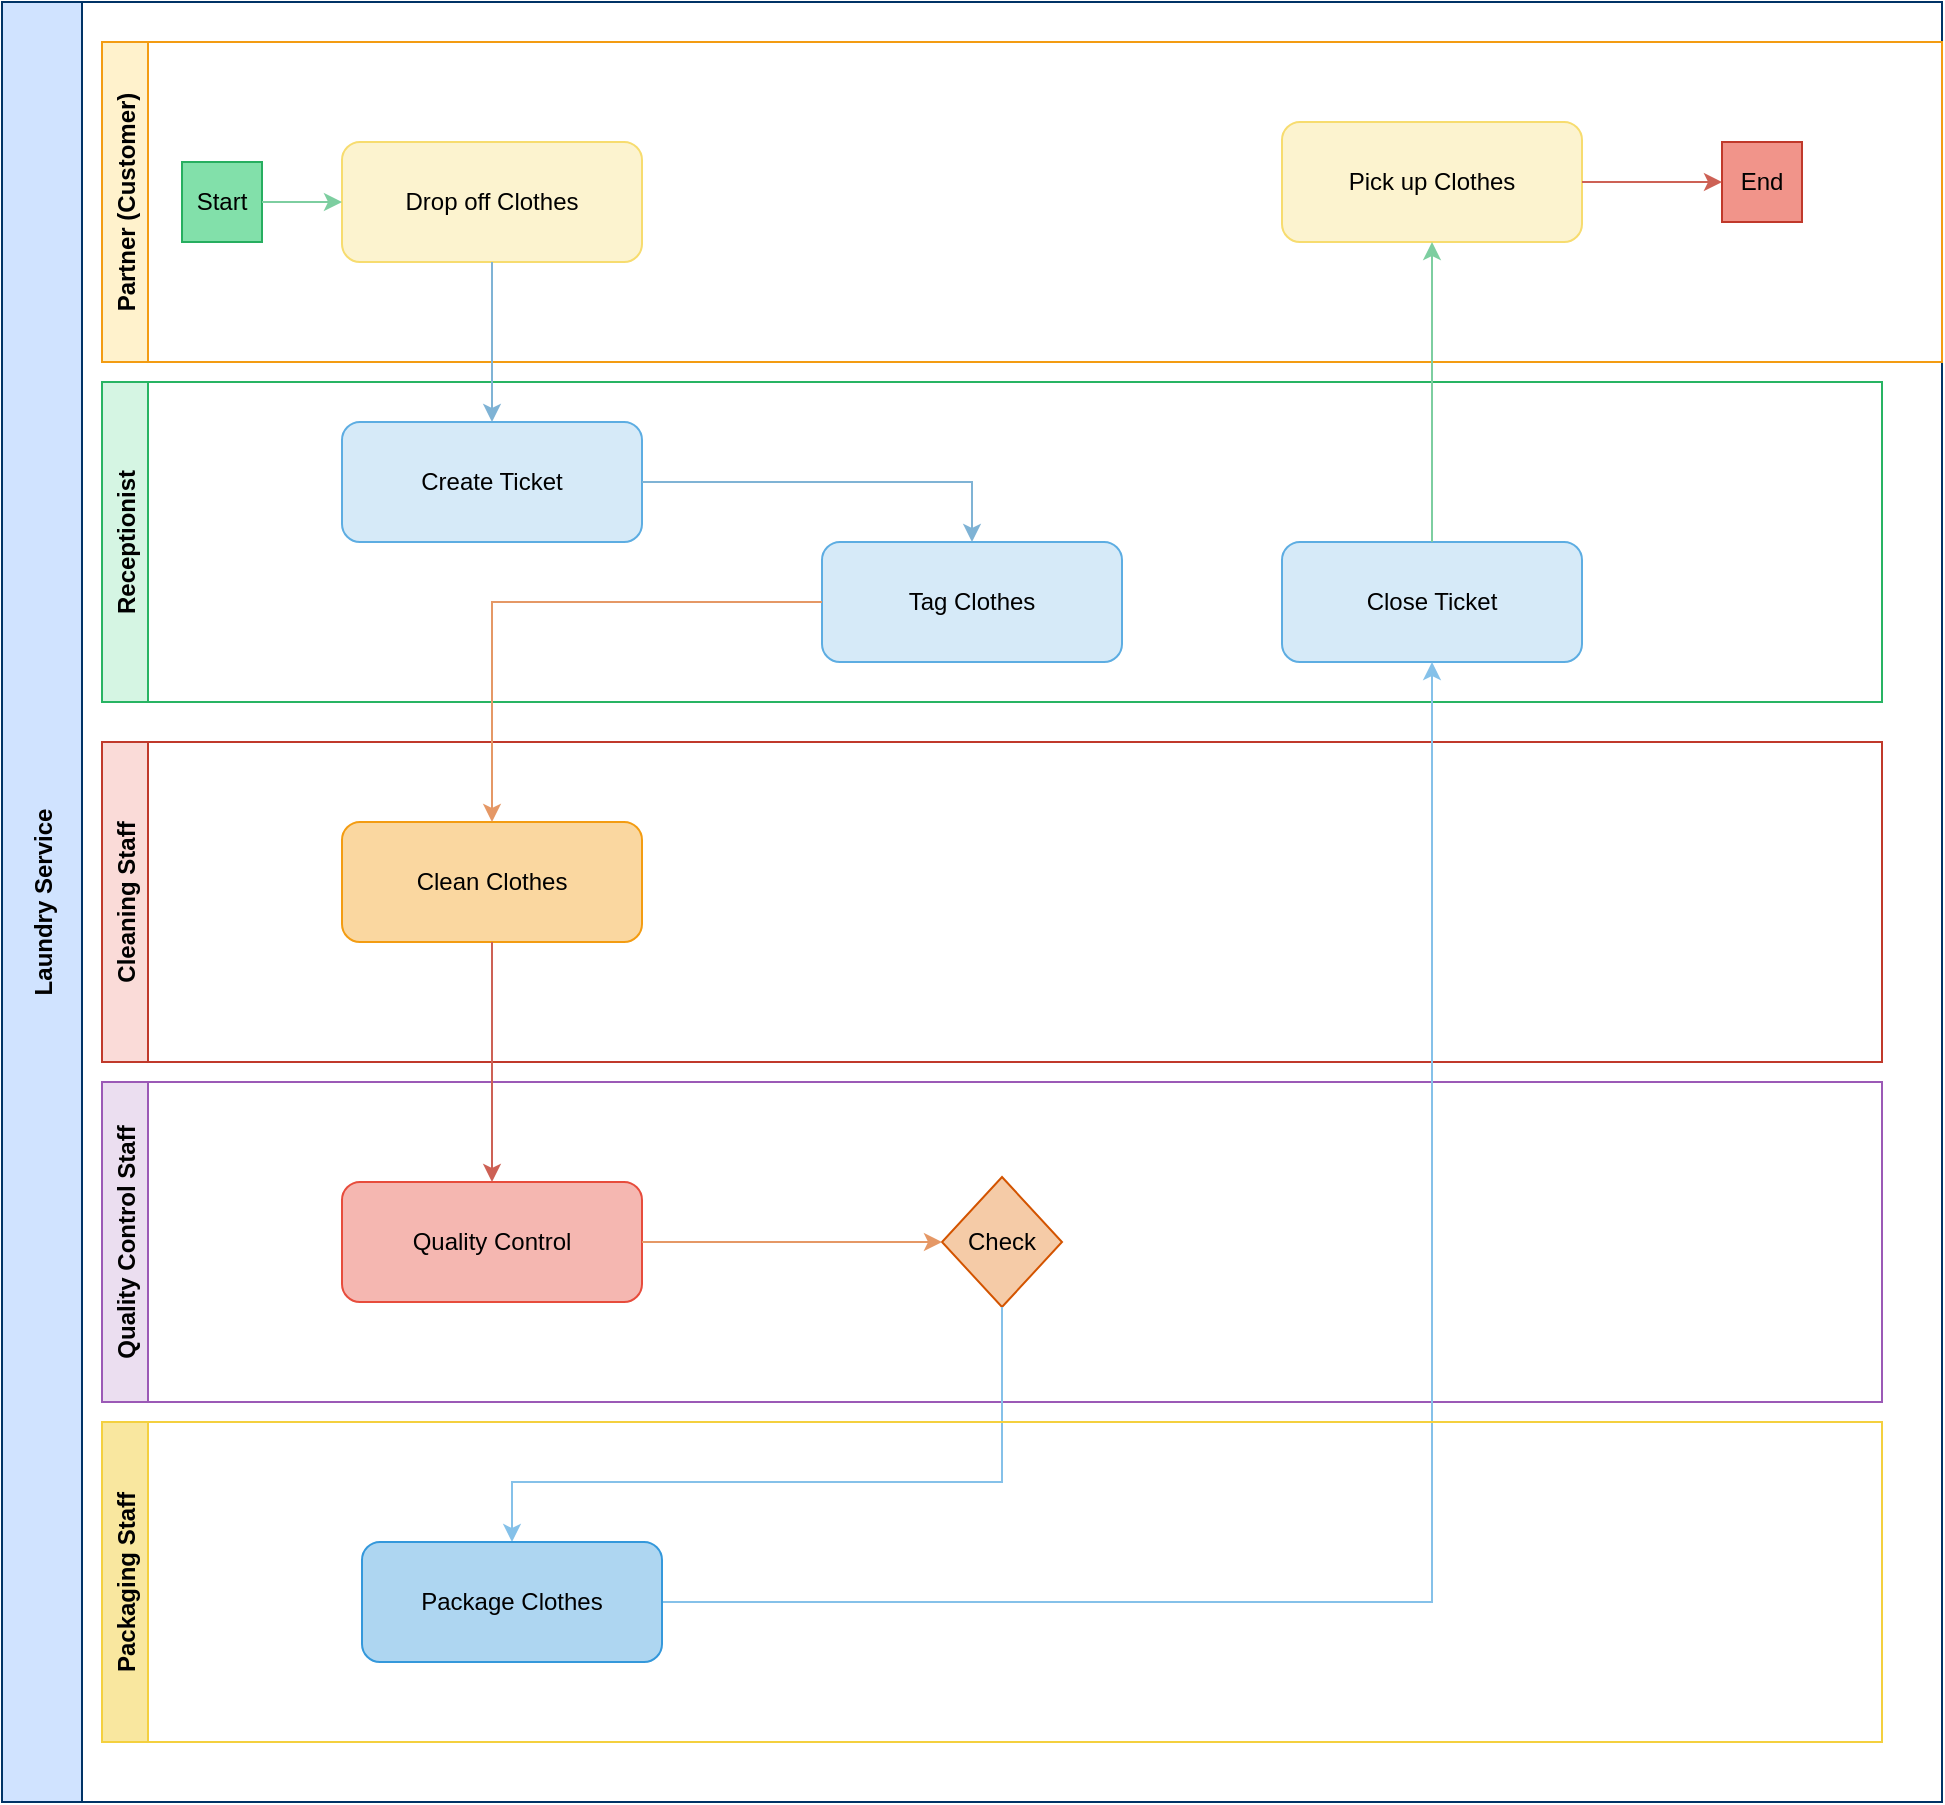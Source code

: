 <mxfile version="24.8.3">
  <diagram name="Page-1" id="hY31qH-Y6biHrw9Kc4iG">
    <mxGraphModel dx="1603" dy="872" grid="1" gridSize="10" guides="1" tooltips="1" connect="1" arrows="1" fold="1" page="1" pageScale="1" pageWidth="827" pageHeight="1169" math="0" shadow="0">
      <root>
        <mxCell id="0" />
        <mxCell id="1" parent="0" />
        <mxCell id="5P1oW9Gp2o6hpsTj5wd0-21" value="" style="group" vertex="1" connectable="0" parent="1">
          <mxGeometry x="20" y="20" width="970" height="900" as="geometry" />
        </mxCell>
        <mxCell id="5P1oW9Gp2o6hpsTj5wd0-22" value="Laundry Service" style="swimlane;horizontal=0;fillColor=#D0E3FF;strokeColor=#036;startSize=40;" vertex="1" parent="5P1oW9Gp2o6hpsTj5wd0-21">
          <mxGeometry width="970" height="900" as="geometry" />
        </mxCell>
        <mxCell id="5P1oW9Gp2o6hpsTj5wd0-23" value="Partner (Customer)" style="swimlane;horizontal=0;fillColor=#FFF2CC;strokeColor=#F39C12;" vertex="1" parent="5P1oW9Gp2o6hpsTj5wd0-22">
          <mxGeometry x="50" y="20" width="920" height="160" as="geometry">
            <mxRectangle x="50" y="20" width="40" height="130" as="alternateBounds" />
          </mxGeometry>
        </mxCell>
        <mxCell id="5P1oW9Gp2o6hpsTj5wd0-24" value="Start" style="ellipse;shape=startEvent;fillColor=#82E0AA;strokeColor=#27AE60;whiteSpace=wrap;" vertex="1" parent="5P1oW9Gp2o6hpsTj5wd0-23">
          <mxGeometry x="40" y="60" width="40" height="40" as="geometry" />
        </mxCell>
        <mxCell id="5P1oW9Gp2o6hpsTj5wd0-25" value="Drop off Clothes" style="rounded=1;whiteSpace=wrap;fillColor=#FCF3CF;strokeColor=#F7DC6F;" vertex="1" parent="5P1oW9Gp2o6hpsTj5wd0-23">
          <mxGeometry x="120" y="50" width="150" height="60" as="geometry" />
        </mxCell>
        <mxCell id="5P1oW9Gp2o6hpsTj5wd0-26" value="Pick up Clothes" style="rounded=1;whiteSpace=wrap;fillColor=#FCF3CF;strokeColor=#F7DC6F;" vertex="1" parent="5P1oW9Gp2o6hpsTj5wd0-23">
          <mxGeometry x="590" y="40" width="150" height="60" as="geometry" />
        </mxCell>
        <mxCell id="5P1oW9Gp2o6hpsTj5wd0-27" value="End" style="ellipse;shape=endEvent;fillColor=#F1948A;strokeColor=#C0392B;whiteSpace=wrap;" vertex="1" parent="5P1oW9Gp2o6hpsTj5wd0-23">
          <mxGeometry x="810" y="50" width="40" height="40" as="geometry" />
        </mxCell>
        <mxCell id="5P1oW9Gp2o6hpsTj5wd0-28" style="edgeStyle=orthogonalEdgeStyle;rounded=0;strokeColor=#7DCEA0;" edge="1" parent="5P1oW9Gp2o6hpsTj5wd0-23" source="5P1oW9Gp2o6hpsTj5wd0-24" target="5P1oW9Gp2o6hpsTj5wd0-25">
          <mxGeometry relative="1" as="geometry" />
        </mxCell>
        <mxCell id="5P1oW9Gp2o6hpsTj5wd0-29" style="edgeStyle=orthogonalEdgeStyle;rounded=0;strokeColor=#CD6155;" edge="1" parent="5P1oW9Gp2o6hpsTj5wd0-23" source="5P1oW9Gp2o6hpsTj5wd0-26" target="5P1oW9Gp2o6hpsTj5wd0-27">
          <mxGeometry relative="1" as="geometry" />
        </mxCell>
        <mxCell id="5P1oW9Gp2o6hpsTj5wd0-30" value="Receptionist" style="swimlane;horizontal=0;fillColor=#D5F5E3;strokeColor=#28B463;" vertex="1" parent="5P1oW9Gp2o6hpsTj5wd0-22">
          <mxGeometry x="50" y="190" width="890" height="160" as="geometry">
            <mxRectangle x="50" y="190" width="40" height="100" as="alternateBounds" />
          </mxGeometry>
        </mxCell>
        <mxCell id="5P1oW9Gp2o6hpsTj5wd0-31" value="Tag Clothes" style="rounded=1;whiteSpace=wrap;fillColor=#D6EAF8;strokeColor=#5DADE2;" vertex="1" parent="5P1oW9Gp2o6hpsTj5wd0-30">
          <mxGeometry x="360" y="80" width="150" height="60" as="geometry" />
        </mxCell>
        <mxCell id="5P1oW9Gp2o6hpsTj5wd0-32" value="Close Ticket" style="rounded=1;whiteSpace=wrap;fillColor=#D6EAF8;strokeColor=#5DADE2;" vertex="1" parent="5P1oW9Gp2o6hpsTj5wd0-30">
          <mxGeometry x="590" y="80" width="150" height="60" as="geometry" />
        </mxCell>
        <mxCell id="5P1oW9Gp2o6hpsTj5wd0-33" value="Create Ticket" style="rounded=1;whiteSpace=wrap;fillColor=#D6EAF8;strokeColor=#5DADE2;" vertex="1" parent="5P1oW9Gp2o6hpsTj5wd0-30">
          <mxGeometry x="120" y="20" width="150" height="60" as="geometry" />
        </mxCell>
        <mxCell id="5P1oW9Gp2o6hpsTj5wd0-34" style="edgeStyle=orthogonalEdgeStyle;rounded=0;strokeColor=#7FB3D5;entryX=0.5;entryY=0;entryDx=0;entryDy=0;" edge="1" parent="5P1oW9Gp2o6hpsTj5wd0-30" source="5P1oW9Gp2o6hpsTj5wd0-33" target="5P1oW9Gp2o6hpsTj5wd0-31">
          <mxGeometry relative="1" as="geometry" />
        </mxCell>
        <mxCell id="5P1oW9Gp2o6hpsTj5wd0-35" value="Cleaning Staff" style="swimlane;horizontal=0;fillColor=#FADBD8;strokeColor=#C0392B;" vertex="1" parent="5P1oW9Gp2o6hpsTj5wd0-22">
          <mxGeometry x="50" y="370" width="890" height="160" as="geometry">
            <mxRectangle x="50" y="370" width="40" height="110" as="alternateBounds" />
          </mxGeometry>
        </mxCell>
        <mxCell id="5P1oW9Gp2o6hpsTj5wd0-36" value="Clean Clothes" style="rounded=1;whiteSpace=wrap;fillColor=#FAD7A0;strokeColor=#F39C12;" vertex="1" parent="5P1oW9Gp2o6hpsTj5wd0-35">
          <mxGeometry x="120" y="40" width="150" height="60" as="geometry" />
        </mxCell>
        <mxCell id="5P1oW9Gp2o6hpsTj5wd0-37" value="Quality Control Staff" style="swimlane;horizontal=0;fillColor=#EBDEF0;strokeColor=#9B59B6;" vertex="1" parent="5P1oW9Gp2o6hpsTj5wd0-22">
          <mxGeometry x="50" y="540" width="890" height="160" as="geometry">
            <mxRectangle x="50" y="540" width="40" height="140" as="alternateBounds" />
          </mxGeometry>
        </mxCell>
        <mxCell id="5P1oW9Gp2o6hpsTj5wd0-38" value="Check" style="rhombus;whiteSpace=wrap;fillColor=#F5CBA7;strokeColor=#D35400;" vertex="1" parent="5P1oW9Gp2o6hpsTj5wd0-37">
          <mxGeometry x="420" y="47.5" width="60" height="65" as="geometry" />
        </mxCell>
        <mxCell id="5P1oW9Gp2o6hpsTj5wd0-39" value="Quality Control" style="rounded=1;whiteSpace=wrap;fillColor=#F5B7B1;strokeColor=#E74C3C;" vertex="1" parent="5P1oW9Gp2o6hpsTj5wd0-37">
          <mxGeometry x="120" y="50" width="150" height="60" as="geometry" />
        </mxCell>
        <mxCell id="5P1oW9Gp2o6hpsTj5wd0-40" style="edgeStyle=orthogonalEdgeStyle;rounded=0;strokeColor=#E59866;entryX=0;entryY=0.5;entryDx=0;entryDy=0;" edge="1" parent="5P1oW9Gp2o6hpsTj5wd0-37" source="5P1oW9Gp2o6hpsTj5wd0-39" target="5P1oW9Gp2o6hpsTj5wd0-38">
          <mxGeometry relative="1" as="geometry" />
        </mxCell>
        <mxCell id="5P1oW9Gp2o6hpsTj5wd0-41" style="edgeStyle=orthogonalEdgeStyle;rounded=0;strokeColor=#7FB3D5;" edge="1" parent="5P1oW9Gp2o6hpsTj5wd0-22" source="5P1oW9Gp2o6hpsTj5wd0-25" target="5P1oW9Gp2o6hpsTj5wd0-33">
          <mxGeometry relative="1" as="geometry" />
        </mxCell>
        <mxCell id="5P1oW9Gp2o6hpsTj5wd0-42" style="edgeStyle=orthogonalEdgeStyle;rounded=0;strokeColor=#E59866;" edge="1" parent="5P1oW9Gp2o6hpsTj5wd0-22" source="5P1oW9Gp2o6hpsTj5wd0-31" target="5P1oW9Gp2o6hpsTj5wd0-36">
          <mxGeometry relative="1" as="geometry" />
        </mxCell>
        <mxCell id="5P1oW9Gp2o6hpsTj5wd0-43" style="edgeStyle=orthogonalEdgeStyle;rounded=0;strokeColor=#CD6155;" edge="1" parent="5P1oW9Gp2o6hpsTj5wd0-22" source="5P1oW9Gp2o6hpsTj5wd0-36" target="5P1oW9Gp2o6hpsTj5wd0-39">
          <mxGeometry relative="1" as="geometry" />
        </mxCell>
        <mxCell id="5P1oW9Gp2o6hpsTj5wd0-44" style="edgeStyle=orthogonalEdgeStyle;rounded=0;strokeColor=#7DCEA0;" edge="1" parent="5P1oW9Gp2o6hpsTj5wd0-22" source="5P1oW9Gp2o6hpsTj5wd0-32" target="5P1oW9Gp2o6hpsTj5wd0-26">
          <mxGeometry relative="1" as="geometry" />
        </mxCell>
        <mxCell id="5P1oW9Gp2o6hpsTj5wd0-45" style="edgeStyle=orthogonalEdgeStyle;rounded=0;strokeColor=#85C1E9;" edge="1" parent="5P1oW9Gp2o6hpsTj5wd0-21" source="5P1oW9Gp2o6hpsTj5wd0-48" target="5P1oW9Gp2o6hpsTj5wd0-32">
          <mxGeometry relative="1" as="geometry" />
        </mxCell>
        <mxCell id="5P1oW9Gp2o6hpsTj5wd0-46" style="edgeStyle=orthogonalEdgeStyle;rounded=0;strokeColor=#85C1E9;exitX=0.5;exitY=1;exitDx=0;exitDy=0;" edge="1" parent="5P1oW9Gp2o6hpsTj5wd0-21" source="5P1oW9Gp2o6hpsTj5wd0-38" target="5P1oW9Gp2o6hpsTj5wd0-48">
          <mxGeometry relative="1" as="geometry">
            <Array as="points">
              <mxPoint x="500" y="740" />
              <mxPoint x="255" y="740" />
            </Array>
          </mxGeometry>
        </mxCell>
        <mxCell id="5P1oW9Gp2o6hpsTj5wd0-47" value="Packaging Staff" style="swimlane;horizontal=0;fillColor=#F9E79F;strokeColor=#F4D03F;" vertex="1" parent="5P1oW9Gp2o6hpsTj5wd0-21">
          <mxGeometry x="50" y="710" width="890" height="160" as="geometry">
            <mxRectangle x="70" y="730" width="40" height="110" as="alternateBounds" />
          </mxGeometry>
        </mxCell>
        <mxCell id="5P1oW9Gp2o6hpsTj5wd0-48" value="Package Clothes" style="rounded=1;whiteSpace=wrap;fillColor=#AED6F1;strokeColor=#3498DB;" vertex="1" parent="5P1oW9Gp2o6hpsTj5wd0-47">
          <mxGeometry x="130" y="60" width="150" height="60" as="geometry" />
        </mxCell>
      </root>
    </mxGraphModel>
  </diagram>
</mxfile>
